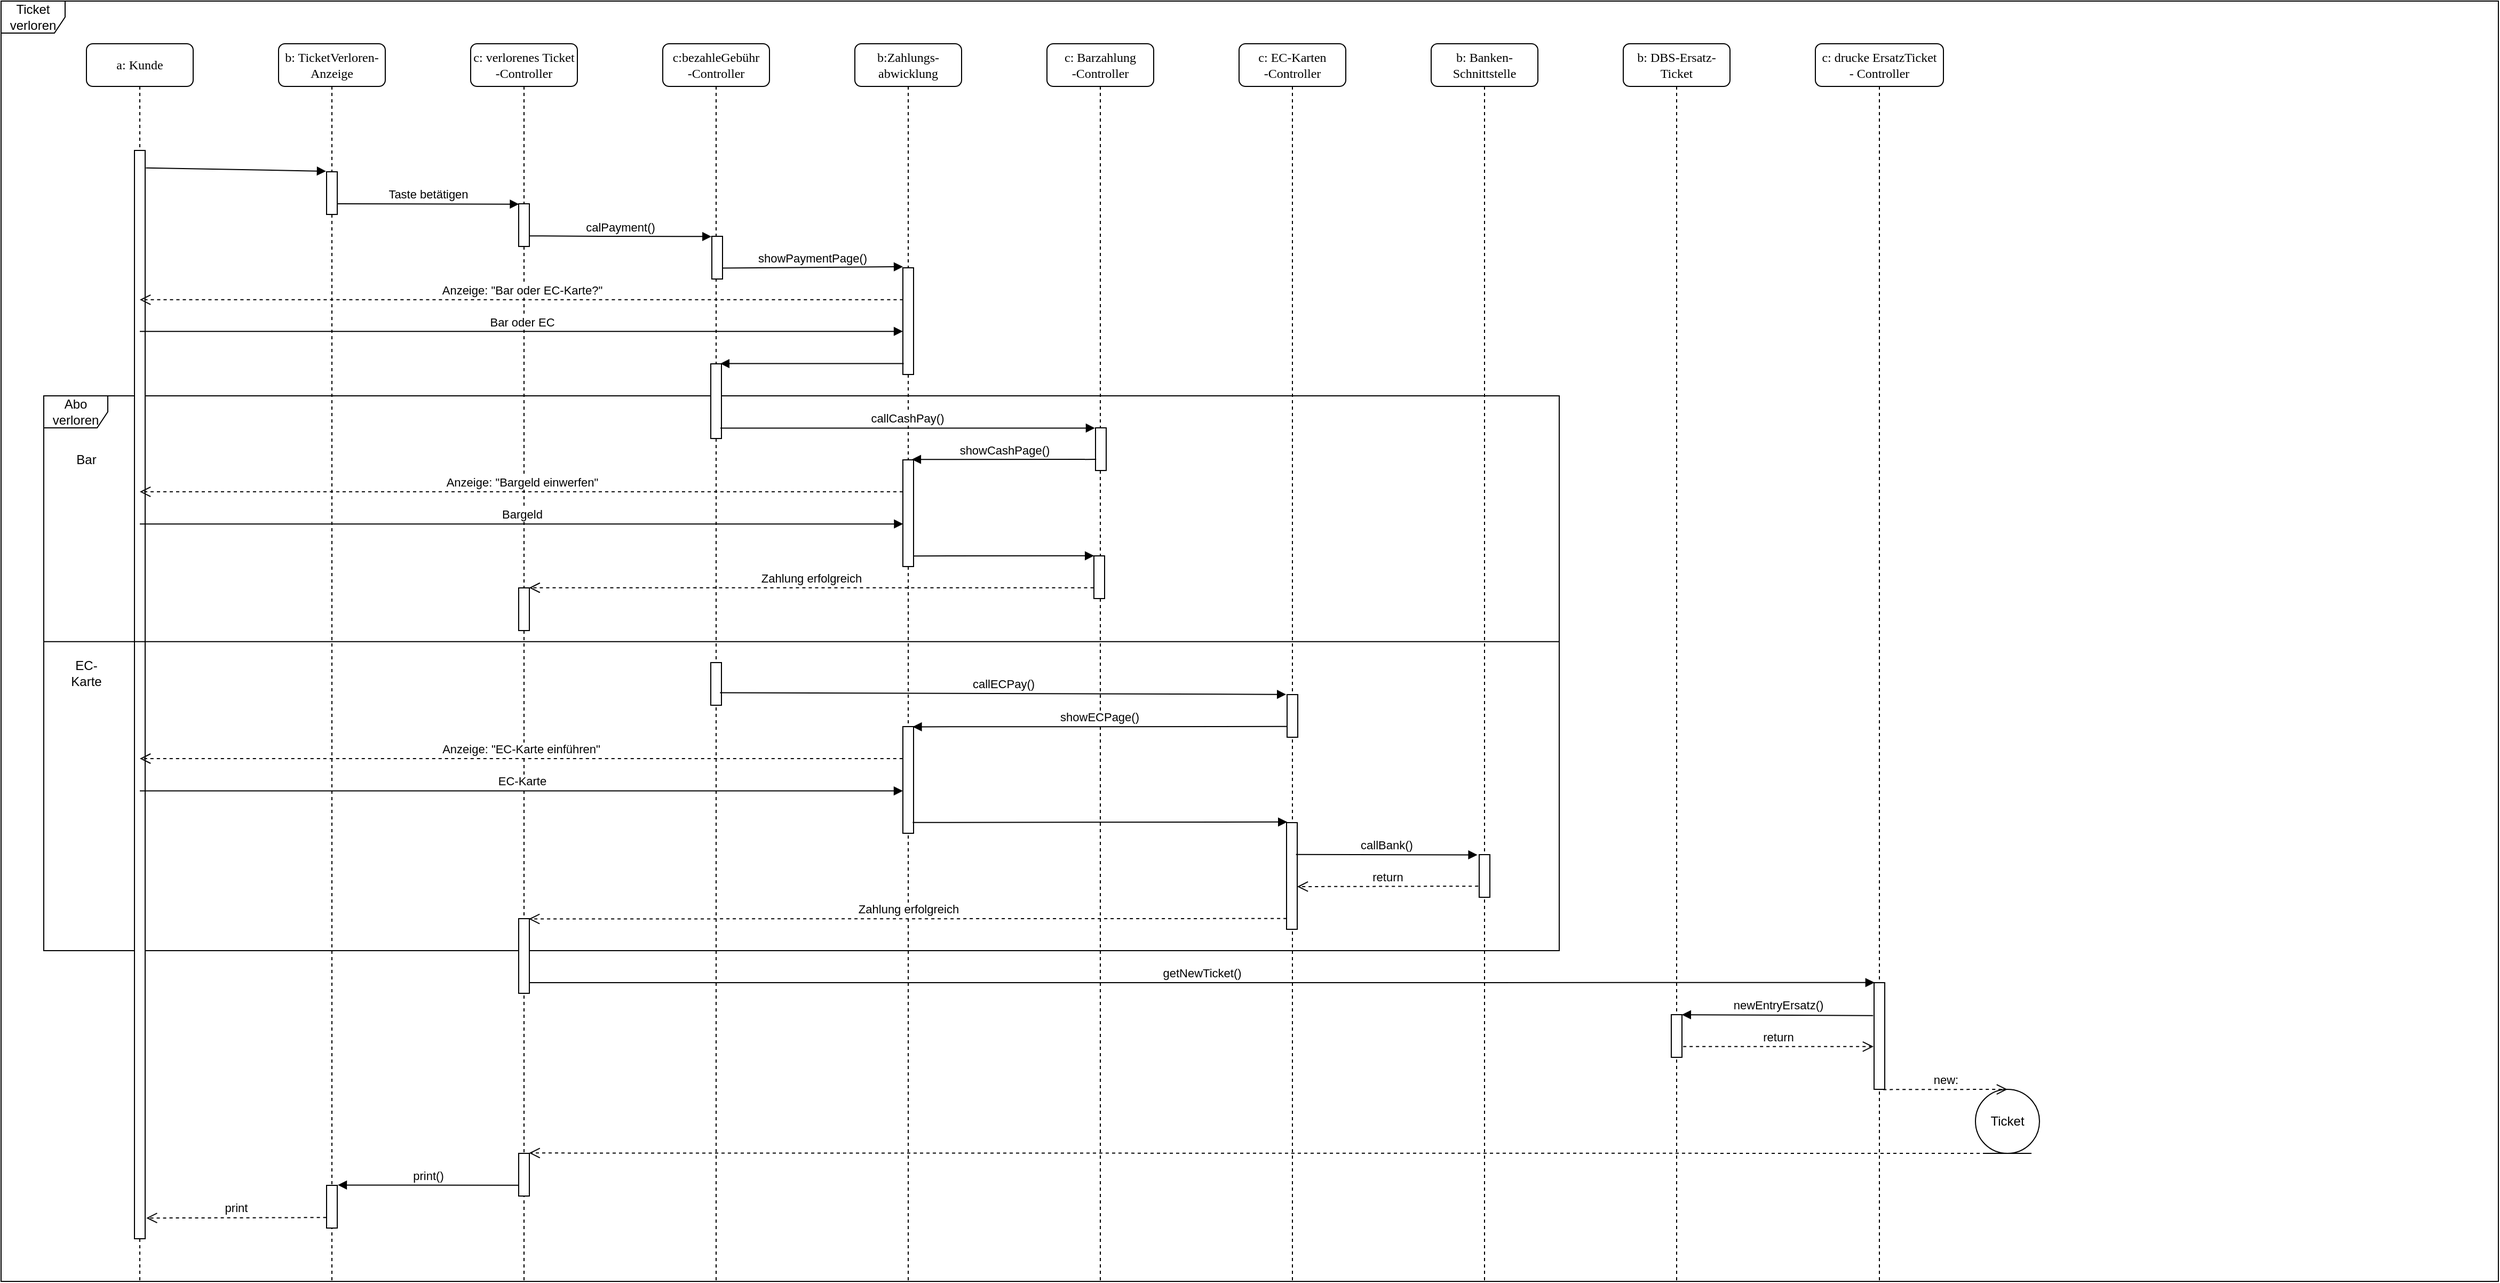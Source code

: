 <mxfile version="10.7.5" type="device"><diagram name="Page-1" id="13e1069c-82ec-6db2-03f1-153e76fe0fe0"><mxGraphModel dx="1123" dy="780" grid="1" gridSize="10" guides="1" tooltips="1" connect="1" arrows="1" fold="1" page="1" pageScale="1" pageWidth="1100" pageHeight="850" background="#ffffff" math="0" shadow="0"><root><mxCell id="0"/><mxCell id="1" parent="0"/><mxCell id="Q4IU02gw1JulgYiz2Iwk-69" value="Abo verloren&lt;br&gt;" style="shape=umlFrame;whiteSpace=wrap;html=1;" parent="1" vertex="1"><mxGeometry x="60" y="410" width="1420" height="520" as="geometry"/></mxCell><mxCell id="Q4IU02gw1JulgYiz2Iwk-24" value="Ticket&lt;br&gt;verloren&lt;br&gt;" style="shape=umlFrame;whiteSpace=wrap;html=1;" parent="1" vertex="1"><mxGeometry x="20" y="40" width="2340" height="1200" as="geometry"/></mxCell><mxCell id="7baba1c4bc27f4b0-2" value="b: TicketVerloren-Anzeige" style="shape=umlLifeline;perimeter=lifelinePerimeter;whiteSpace=wrap;html=1;container=1;collapsible=0;recursiveResize=0;outlineConnect=0;rounded=1;shadow=0;comic=0;labelBackgroundColor=none;strokeColor=#000000;strokeWidth=1;fillColor=#FFFFFF;fontFamily=Verdana;fontSize=12;fontColor=#000000;align=center;" parent="1" vertex="1"><mxGeometry x="280" y="80" width="100" height="1160" as="geometry"/></mxCell><mxCell id="7baba1c4bc27f4b0-10" value="" style="html=1;points=[];perimeter=orthogonalPerimeter;rounded=0;shadow=0;comic=0;labelBackgroundColor=none;strokeColor=#000000;strokeWidth=1;fillColor=#FFFFFF;fontFamily=Verdana;fontSize=12;fontColor=#000000;align=center;" parent="7baba1c4bc27f4b0-2" vertex="1"><mxGeometry x="45" y="120" width="10" height="40" as="geometry"/></mxCell><mxCell id="Q4IU02gw1JulgYiz2Iwk-105" value="" style="html=1;points=[];perimeter=orthogonalPerimeter;" parent="7baba1c4bc27f4b0-2" vertex="1"><mxGeometry x="45" y="1070" width="10" height="40" as="geometry"/></mxCell><mxCell id="7baba1c4bc27f4b0-3" value="c: verlorenes Ticket -Controller&lt;br&gt;" style="shape=umlLifeline;perimeter=lifelinePerimeter;whiteSpace=wrap;html=1;container=1;collapsible=0;recursiveResize=0;outlineConnect=0;rounded=1;shadow=0;comic=0;labelBackgroundColor=none;strokeColor=#000000;strokeWidth=1;fillColor=#FFFFFF;fontFamily=Verdana;fontSize=12;fontColor=#000000;align=center;" parent="1" vertex="1"><mxGeometry x="460" y="80" width="100" height="1160" as="geometry"/></mxCell><mxCell id="Q4IU02gw1JulgYiz2Iwk-51" value="" style="html=1;points=[];perimeter=orthogonalPerimeter;" parent="7baba1c4bc27f4b0-3" vertex="1"><mxGeometry x="45" y="150" width="10" height="40" as="geometry"/></mxCell><mxCell id="Q4IU02gw1JulgYiz2Iwk-81" value="" style="html=1;points=[];perimeter=orthogonalPerimeter;" parent="7baba1c4bc27f4b0-3" vertex="1"><mxGeometry x="45" y="510" width="10" height="40" as="geometry"/></mxCell><mxCell id="Q4IU02gw1JulgYiz2Iwk-96" value="" style="html=1;points=[];perimeter=orthogonalPerimeter;" parent="7baba1c4bc27f4b0-3" vertex="1"><mxGeometry x="45" y="820" width="10" height="70" as="geometry"/></mxCell><mxCell id="Q4IU02gw1JulgYiz2Iwk-104" value="" style="html=1;points=[];perimeter=orthogonalPerimeter;" parent="7baba1c4bc27f4b0-3" vertex="1"><mxGeometry x="45" y="1040" width="10" height="40" as="geometry"/></mxCell><mxCell id="7baba1c4bc27f4b0-5" value="c:bezahleGebühr&lt;br&gt;-Controller&lt;br&gt;" style="shape=umlLifeline;perimeter=lifelinePerimeter;whiteSpace=wrap;html=1;container=1;collapsible=0;recursiveResize=0;outlineConnect=0;rounded=1;shadow=0;comic=0;labelBackgroundColor=none;strokeColor=#000000;strokeWidth=1;fillColor=#FFFFFF;fontFamily=Verdana;fontSize=12;fontColor=#000000;align=center;size=40;" parent="1" vertex="1"><mxGeometry x="640" y="80" width="100" height="1160" as="geometry"/></mxCell><mxCell id="Q4IU02gw1JulgYiz2Iwk-61" value="" style="html=1;points=[];perimeter=orthogonalPerimeter;" parent="7baba1c4bc27f4b0-5" vertex="1"><mxGeometry x="46" y="180.5" width="10" height="40" as="geometry"/></mxCell><mxCell id="Q4IU02gw1JulgYiz2Iwk-67" value="" style="html=1;points=[];perimeter=orthogonalPerimeter;" parent="7baba1c4bc27f4b0-5" vertex="1"><mxGeometry x="45" y="300" width="10" height="70" as="geometry"/></mxCell><mxCell id="Q4IU02gw1JulgYiz2Iwk-84" value="" style="html=1;points=[];perimeter=orthogonalPerimeter;" parent="7baba1c4bc27f4b0-5" vertex="1"><mxGeometry x="45" y="580" width="10" height="40" as="geometry"/></mxCell><mxCell id="7baba1c4bc27f4b0-8" value="a: Kunde" style="shape=umlLifeline;perimeter=lifelinePerimeter;whiteSpace=wrap;html=1;container=1;collapsible=0;recursiveResize=0;outlineConnect=0;rounded=1;shadow=0;comic=0;labelBackgroundColor=none;strokeColor=#000000;strokeWidth=1;fillColor=#FFFFFF;fontFamily=Verdana;fontSize=12;fontColor=#000000;align=center;" parent="1" vertex="1"><mxGeometry x="100" y="80" width="100" height="1160" as="geometry"/></mxCell><mxCell id="7baba1c4bc27f4b0-9" value="" style="html=1;points=[];perimeter=orthogonalPerimeter;rounded=0;shadow=0;comic=0;labelBackgroundColor=none;strokeColor=#000000;strokeWidth=1;fillColor=#FFFFFF;fontFamily=Verdana;fontSize=12;fontColor=#000000;align=center;" parent="7baba1c4bc27f4b0-8" vertex="1"><mxGeometry x="45" y="100" width="10" height="1020" as="geometry"/></mxCell><mxCell id="Q4IU02gw1JulgYiz2Iwk-27" value="b:Zahlungs-&lt;br&gt;abwicklung&lt;br&gt;" style="shape=umlLifeline;perimeter=lifelinePerimeter;whiteSpace=wrap;html=1;container=1;collapsible=0;recursiveResize=0;outlineConnect=0;rounded=1;shadow=0;comic=0;labelBackgroundColor=none;strokeColor=#000000;strokeWidth=1;fillColor=#FFFFFF;fontFamily=Verdana;fontSize=12;fontColor=#000000;align=center;size=40;" parent="1" vertex="1"><mxGeometry x="820" y="80" width="100" height="1160" as="geometry"/></mxCell><mxCell id="Q4IU02gw1JulgYiz2Iwk-63" value="" style="html=1;points=[];perimeter=orthogonalPerimeter;" parent="Q4IU02gw1JulgYiz2Iwk-27" vertex="1"><mxGeometry x="45" y="210" width="10" height="100" as="geometry"/></mxCell><mxCell id="Q4IU02gw1JulgYiz2Iwk-73" value="" style="html=1;points=[];perimeter=orthogonalPerimeter;" parent="Q4IU02gw1JulgYiz2Iwk-27" vertex="1"><mxGeometry x="45" y="390" width="10" height="100" as="geometry"/></mxCell><mxCell id="Q4IU02gw1JulgYiz2Iwk-86" value="" style="html=1;points=[];perimeter=orthogonalPerimeter;" parent="Q4IU02gw1JulgYiz2Iwk-27" vertex="1"><mxGeometry x="45" y="640" width="10" height="100" as="geometry"/></mxCell><mxCell id="Q4IU02gw1JulgYiz2Iwk-29" value="c: Barzahlung&lt;br&gt;-Controller&lt;br&gt;" style="shape=umlLifeline;perimeter=lifelinePerimeter;whiteSpace=wrap;html=1;container=1;collapsible=0;recursiveResize=0;outlineConnect=0;rounded=1;shadow=0;comic=0;labelBackgroundColor=none;strokeColor=#000000;strokeWidth=1;fillColor=#FFFFFF;fontFamily=Verdana;fontSize=12;fontColor=#000000;align=center;size=40;" parent="1" vertex="1"><mxGeometry x="1000" y="80" width="100" height="1160" as="geometry"/></mxCell><mxCell id="Q4IU02gw1JulgYiz2Iwk-71" value="" style="html=1;points=[];perimeter=orthogonalPerimeter;" parent="Q4IU02gw1JulgYiz2Iwk-29" vertex="1"><mxGeometry x="45.5" y="360" width="10" height="40" as="geometry"/></mxCell><mxCell id="Q4IU02gw1JulgYiz2Iwk-79" value="" style="html=1;points=[];perimeter=orthogonalPerimeter;" parent="Q4IU02gw1JulgYiz2Iwk-29" vertex="1"><mxGeometry x="44" y="480" width="10" height="40" as="geometry"/></mxCell><mxCell id="Q4IU02gw1JulgYiz2Iwk-31" value="c: EC-Karten&lt;br&gt;-Controller&lt;br&gt;" style="shape=umlLifeline;perimeter=lifelinePerimeter;whiteSpace=wrap;html=1;container=1;collapsible=0;recursiveResize=0;outlineConnect=0;rounded=1;shadow=0;comic=0;labelBackgroundColor=none;strokeColor=#000000;strokeWidth=1;fillColor=#FFFFFF;fontFamily=Verdana;fontSize=12;fontColor=#000000;align=center;size=40;" parent="1" vertex="1"><mxGeometry x="1180" y="80" width="100" height="1160" as="geometry"/></mxCell><mxCell id="Q4IU02gw1JulgYiz2Iwk-85" value="" style="html=1;points=[];perimeter=orthogonalPerimeter;" parent="Q4IU02gw1JulgYiz2Iwk-31" vertex="1"><mxGeometry x="45" y="610" width="10" height="40" as="geometry"/></mxCell><mxCell id="Q4IU02gw1JulgYiz2Iwk-91" value="" style="html=1;points=[];perimeter=orthogonalPerimeter;" parent="Q4IU02gw1JulgYiz2Iwk-31" vertex="1"><mxGeometry x="44.5" y="730" width="10" height="100" as="geometry"/></mxCell><mxCell id="Q4IU02gw1JulgYiz2Iwk-33" value="b: Banken-&lt;br&gt;Schnittstelle&lt;br&gt;" style="shape=umlLifeline;perimeter=lifelinePerimeter;whiteSpace=wrap;html=1;container=1;collapsible=0;recursiveResize=0;outlineConnect=0;rounded=1;shadow=0;comic=0;labelBackgroundColor=none;strokeColor=#000000;strokeWidth=1;fillColor=#FFFFFF;fontFamily=Verdana;fontSize=12;fontColor=#000000;align=center;size=40;" parent="1" vertex="1"><mxGeometry x="1360" y="80" width="100" height="1160" as="geometry"/></mxCell><mxCell id="Q4IU02gw1JulgYiz2Iwk-93" value="" style="html=1;points=[];perimeter=orthogonalPerimeter;" parent="Q4IU02gw1JulgYiz2Iwk-33" vertex="1"><mxGeometry x="45" y="760" width="10" height="40" as="geometry"/></mxCell><mxCell id="Q4IU02gw1JulgYiz2Iwk-35" value="b: DBS-Ersatz-Ticket&lt;br&gt;" style="shape=umlLifeline;perimeter=lifelinePerimeter;whiteSpace=wrap;html=1;container=1;collapsible=0;recursiveResize=0;outlineConnect=0;rounded=1;shadow=0;comic=0;labelBackgroundColor=none;strokeColor=#000000;strokeWidth=1;fillColor=#FFFFFF;fontFamily=Verdana;fontSize=12;fontColor=#000000;align=center;size=40;" parent="1" vertex="1"><mxGeometry x="1540" y="80" width="100" height="1160" as="geometry"/></mxCell><mxCell id="Q4IU02gw1JulgYiz2Iwk-37" value="c: drucke ErsatzTicket&lt;br&gt;- Controller&lt;br&gt;" style="shape=umlLifeline;perimeter=lifelinePerimeter;whiteSpace=wrap;html=1;container=1;collapsible=0;recursiveResize=0;outlineConnect=0;rounded=1;shadow=0;comic=0;labelBackgroundColor=none;strokeColor=#000000;strokeWidth=1;fillColor=#FFFFFF;fontFamily=Verdana;fontSize=12;fontColor=#000000;align=center;size=40;" parent="1" vertex="1"><mxGeometry x="1720" y="80" width="120" height="1160" as="geometry"/></mxCell><mxCell id="Q4IU02gw1JulgYiz2Iwk-98" value="" style="html=1;points=[];perimeter=orthogonalPerimeter;" parent="Q4IU02gw1JulgYiz2Iwk-37" vertex="1"><mxGeometry x="55" y="880" width="10" height="100" as="geometry"/></mxCell><mxCell id="aV7lSK_e8EXgvvoLSdp4-4" value="" style="html=1;verticalAlign=bottom;endArrow=open;dashed=1;endSize=8;entryX=0.978;entryY=-0.008;entryDx=0;entryDy=0;entryPerimeter=0;" edge="1" parent="Q4IU02gw1JulgYiz2Iwk-37" target="Q4IU02gw1JulgYiz2Iwk-104"><mxGeometry relative="1" as="geometry"><mxPoint x="160" y="1040" as="sourcePoint"/><mxPoint x="-1200" y="1040" as="targetPoint"/></mxGeometry></mxCell><mxCell id="Q4IU02gw1JulgYiz2Iwk-44" value="Taste betätigen" style="html=1;verticalAlign=bottom;endArrow=block;entryX=0.032;entryY=0.009;entryDx=0;entryDy=0;entryPerimeter=0;" parent="1" target="Q4IU02gw1JulgYiz2Iwk-51" edge="1"><mxGeometry width="80" relative="1" as="geometry"><mxPoint x="335" y="230" as="sourcePoint"/><mxPoint x="415" y="230" as="targetPoint"/></mxGeometry></mxCell><mxCell id="Q4IU02gw1JulgYiz2Iwk-65" value="Anzeige: &quot;Bar oder EC-Karte?&quot;" style="html=1;verticalAlign=bottom;endArrow=open;dashed=1;endSize=8;exitX=0.022;exitY=0.299;exitDx=0;exitDy=0;exitPerimeter=0;" parent="1" source="Q4IU02gw1JulgYiz2Iwk-63" target="7baba1c4bc27f4b0-8" edge="1"><mxGeometry relative="1" as="geometry"><mxPoint x="1220" y="560" as="sourcePoint"/><mxPoint x="1140" y="560" as="targetPoint"/></mxGeometry></mxCell><mxCell id="Q4IU02gw1JulgYiz2Iwk-68" value="" style="html=1;verticalAlign=bottom;endArrow=block;entryX=0.889;entryY=-0.003;entryDx=0;entryDy=0;entryPerimeter=0;exitX=0.081;exitY=0.897;exitDx=0;exitDy=0;exitPerimeter=0;" parent="1" source="Q4IU02gw1JulgYiz2Iwk-63" target="Q4IU02gw1JulgYiz2Iwk-67" edge="1"><mxGeometry width="80" relative="1" as="geometry"><mxPoint x="1220" y="620" as="sourcePoint"/><mxPoint x="1210" y="620" as="targetPoint"/></mxGeometry></mxCell><mxCell id="Q4IU02gw1JulgYiz2Iwk-70" value="Bar" style="text;html=1;strokeColor=none;fillColor=none;align=center;verticalAlign=middle;whiteSpace=wrap;rounded=0;" parent="1" vertex="1"><mxGeometry x="80" y="460" width="40" height="20" as="geometry"/></mxCell><mxCell id="Q4IU02gw1JulgYiz2Iwk-75" value="showCashPage()" style="html=1;verticalAlign=bottom;endArrow=block;exitX=0.062;exitY=0.739;exitDx=0;exitDy=0;exitPerimeter=0;entryX=0.843;entryY=-0.004;entryDx=0;entryDy=0;entryPerimeter=0;" parent="1" source="Q4IU02gw1JulgYiz2Iwk-71" target="Q4IU02gw1JulgYiz2Iwk-73" edge="1"><mxGeometry width="80" relative="1" as="geometry"><mxPoint x="1400" y="710" as="sourcePoint"/><mxPoint x="1240" y="710" as="targetPoint"/><Array as="points"/></mxGeometry></mxCell><mxCell id="Q4IU02gw1JulgYiz2Iwk-76" value="Anzeige: &quot;Bargeld einwerfen&quot;" style="html=1;verticalAlign=bottom;endArrow=open;dashed=1;endSize=8;exitX=0;exitY=0.299;exitDx=0;exitDy=0;exitPerimeter=0;" parent="1" source="Q4IU02gw1JulgYiz2Iwk-73" target="7baba1c4bc27f4b0-8" edge="1"><mxGeometry relative="1" as="geometry"><mxPoint x="863" y="501" as="sourcePoint"/><mxPoint x="160" y="740" as="targetPoint"/></mxGeometry></mxCell><mxCell id="Q4IU02gw1JulgYiz2Iwk-77" value="Bargeld" style="html=1;verticalAlign=bottom;endArrow=block;entryX=0.026;entryY=0.601;entryDx=0;entryDy=0;entryPerimeter=0;" parent="1" source="7baba1c4bc27f4b0-8" target="Q4IU02gw1JulgYiz2Iwk-73" edge="1"><mxGeometry width="80" relative="1" as="geometry"><mxPoint x="155" y="770" as="sourcePoint"/><mxPoint x="1220" y="759" as="targetPoint"/></mxGeometry></mxCell><mxCell id="Q4IU02gw1JulgYiz2Iwk-78" value="" style="html=1;verticalAlign=bottom;endArrow=block;entryX=0.011;entryY=-0.003;entryDx=0;entryDy=0;entryPerimeter=0;exitX=0.978;exitY=0.901;exitDx=0;exitDy=0;exitPerimeter=0;" parent="1" source="Q4IU02gw1JulgYiz2Iwk-73" target="Q4IU02gw1JulgYiz2Iwk-79" edge="1"><mxGeometry width="80" relative="1" as="geometry"><mxPoint x="1250" y="800" as="sourcePoint"/><mxPoint x="1330" y="800" as="targetPoint"/></mxGeometry></mxCell><mxCell id="Q4IU02gw1JulgYiz2Iwk-82" value="" style="endArrow=none;html=1;entryX=0;entryY=0.443;entryDx=0;entryDy=0;entryPerimeter=0;exitX=1;exitY=0.443;exitDx=0;exitDy=0;exitPerimeter=0;" parent="1" source="Q4IU02gw1JulgYiz2Iwk-69" target="Q4IU02gw1JulgYiz2Iwk-69" edge="1"><mxGeometry width="50" height="50" relative="1" as="geometry"><mxPoint x="1830" y="640" as="sourcePoint"/><mxPoint x="410" y="900" as="targetPoint"/></mxGeometry></mxCell><mxCell id="Q4IU02gw1JulgYiz2Iwk-83" value="EC-Karte&lt;br&gt;" style="text;html=1;strokeColor=none;fillColor=none;align=center;verticalAlign=middle;whiteSpace=wrap;rounded=0;" parent="1" vertex="1"><mxGeometry x="80" y="660" width="40" height="20" as="geometry"/></mxCell><mxCell id="Q4IU02gw1JulgYiz2Iwk-88" value="showECPage()" style="html=1;verticalAlign=bottom;endArrow=block;exitX=-0.017;exitY=0.748;exitDx=0;exitDy=0;exitPerimeter=0;entryX=0.919;entryY=0.002;entryDx=0;entryDy=0;entryPerimeter=0;" parent="1" source="Q4IU02gw1JulgYiz2Iwk-85" target="Q4IU02gw1JulgYiz2Iwk-86" edge="1"><mxGeometry width="80" relative="1" as="geometry"><mxPoint x="1584" y="958" as="sourcePoint"/><mxPoint x="1240" y="960" as="targetPoint"/></mxGeometry></mxCell><mxCell id="Q4IU02gw1JulgYiz2Iwk-89" value="Anzeige: &quot;EC-Karte einführen&quot;" style="html=1;verticalAlign=bottom;endArrow=open;dashed=1;endSize=8;exitX=-0.011;exitY=0.3;exitDx=0;exitDy=0;exitPerimeter=0;" parent="1" source="Q4IU02gw1JulgYiz2Iwk-86" target="7baba1c4bc27f4b0-8" edge="1"><mxGeometry relative="1" as="geometry"><mxPoint x="1220" y="990" as="sourcePoint"/><mxPoint x="160" y="990" as="targetPoint"/></mxGeometry></mxCell><mxCell id="Q4IU02gw1JulgYiz2Iwk-92" value="" style="html=1;verticalAlign=bottom;endArrow=block;exitX=0.921;exitY=0.899;exitDx=0;exitDy=0;exitPerimeter=0;entryX=0.063;entryY=-0.006;entryDx=0;entryDy=0;entryPerimeter=0;" parent="1" source="Q4IU02gw1JulgYiz2Iwk-86" target="Q4IU02gw1JulgYiz2Iwk-91" edge="1"><mxGeometry width="80" relative="1" as="geometry"><mxPoint x="1240" y="1050" as="sourcePoint"/><mxPoint x="1580" y="1050" as="targetPoint"/></mxGeometry></mxCell><mxCell id="Q4IU02gw1JulgYiz2Iwk-95" value="return" style="html=1;verticalAlign=bottom;endArrow=open;dashed=1;endSize=8;exitX=-0.09;exitY=0.739;exitDx=0;exitDy=0;exitPerimeter=0;entryX=0.995;entryY=0.6;entryDx=0;entryDy=0;entryPerimeter=0;" parent="1" source="Q4IU02gw1JulgYiz2Iwk-93" target="Q4IU02gw1JulgYiz2Iwk-91" edge="1"><mxGeometry relative="1" as="geometry"><mxPoint x="1760" y="1110" as="sourcePoint"/><mxPoint x="1610" y="1110" as="targetPoint"/></mxGeometry></mxCell><mxCell id="Q4IU02gw1JulgYiz2Iwk-102" value="Ticket&lt;br&gt;" style="ellipse;shape=umlEntity;whiteSpace=wrap;html=1;" parent="1" vertex="1"><mxGeometry x="1870" y="1060" width="60" height="60" as="geometry"/></mxCell><mxCell id="Q4IU02gw1JulgYiz2Iwk-106" value="print()" style="html=1;verticalAlign=bottom;endArrow=block;entryX=1.048;entryY=-0.008;entryDx=0;entryDy=0;entryPerimeter=0;exitX=0.02;exitY=0.748;exitDx=0;exitDy=0;exitPerimeter=0;" parent="1" source="Q4IU02gw1JulgYiz2Iwk-104" target="Q4IU02gw1JulgYiz2Iwk-105" edge="1"><mxGeometry width="80" relative="1" as="geometry"><mxPoint x="500" y="1150" as="sourcePoint"/><mxPoint x="470" y="1320" as="targetPoint"/></mxGeometry></mxCell><mxCell id="Q4IU02gw1JulgYiz2Iwk-40" value="" style="html=1;verticalAlign=bottom;endArrow=block;exitX=1.071;exitY=0.016;exitDx=0;exitDy=0;exitPerimeter=0;entryX=-0.052;entryY=-0.013;entryDx=0;entryDy=0;entryPerimeter=0;" parent="1" source="7baba1c4bc27f4b0-9" target="7baba1c4bc27f4b0-10" edge="1"><mxGeometry width="80" relative="1" as="geometry"><mxPoint x="180" y="200" as="sourcePoint"/><mxPoint x="260" y="200" as="targetPoint"/></mxGeometry></mxCell><mxCell id="Q4IU02gw1JulgYiz2Iwk-62" value="calPayment()" style="html=1;verticalAlign=bottom;endArrow=block;exitX=0.881;exitY=0.751;exitDx=0;exitDy=0;exitPerimeter=0;entryX=-0.035;entryY=0.005;entryDx=0;entryDy=0;entryPerimeter=0;" parent="1" target="Q4IU02gw1JulgYiz2Iwk-61" edge="1"><mxGeometry width="80" relative="1" as="geometry"><mxPoint x="515.0" y="260.071" as="sourcePoint"/><mxPoint x="1031" y="260.5" as="targetPoint"/><Array as="points"><mxPoint x="591" y="260.5"/></Array></mxGeometry></mxCell><mxCell id="Q4IU02gw1JulgYiz2Iwk-64" value="showPaymentPage()" style="html=1;verticalAlign=bottom;endArrow=block;exitX=1;exitY=0.744;exitDx=0;exitDy=0;exitPerimeter=0;entryX=0.005;entryY=-0.01;entryDx=0;entryDy=0;entryPerimeter=0;" parent="1" source="Q4IU02gw1JulgYiz2Iwk-61" target="Q4IU02gw1JulgYiz2Iwk-63" edge="1"><mxGeometry width="80" relative="1" as="geometry"><mxPoint x="1060" y="530" as="sourcePoint"/><mxPoint x="1220" y="530" as="targetPoint"/></mxGeometry></mxCell><mxCell id="Q4IU02gw1JulgYiz2Iwk-72" value="callCashPay()" style="html=1;verticalAlign=bottom;endArrow=block;exitX=0.9;exitY=0.861;exitDx=0;exitDy=0;exitPerimeter=0;entryX=-0.052;entryY=0.006;entryDx=0;entryDy=0;entryPerimeter=0;" parent="1" source="Q4IU02gw1JulgYiz2Iwk-67" target="Q4IU02gw1JulgYiz2Iwk-71" edge="1"><mxGeometry width="80" relative="1" as="geometry"><mxPoint x="1060" y="680" as="sourcePoint"/><mxPoint x="1390" y="680" as="targetPoint"/></mxGeometry></mxCell><mxCell id="Q4IU02gw1JulgYiz2Iwk-87" value="callECPay()" style="html=1;verticalAlign=bottom;endArrow=block;entryX=-0.089;entryY=-0.004;entryDx=0;entryDy=0;entryPerimeter=0;exitX=0.862;exitY=0.706;exitDx=0;exitDy=0;exitPerimeter=0;" parent="1" source="Q4IU02gw1JulgYiz2Iwk-84" target="Q4IU02gw1JulgYiz2Iwk-85" edge="1"><mxGeometry width="80" relative="1" as="geometry"><mxPoint x="1070" y="930" as="sourcePoint"/><mxPoint x="1140" y="930" as="targetPoint"/></mxGeometry></mxCell><mxCell id="Q4IU02gw1JulgYiz2Iwk-90" value="EC-Karte" style="html=1;verticalAlign=bottom;endArrow=block;entryX=0;entryY=0.603;entryDx=0;entryDy=0;entryPerimeter=0;" parent="1" source="7baba1c4bc27f4b0-8" target="Q4IU02gw1JulgYiz2Iwk-86" edge="1"><mxGeometry width="80" relative="1" as="geometry"><mxPoint x="170" y="1020" as="sourcePoint"/><mxPoint x="1220" y="1020" as="targetPoint"/></mxGeometry></mxCell><mxCell id="Q4IU02gw1JulgYiz2Iwk-94" value="callBank()" style="html=1;verticalAlign=bottom;endArrow=block;exitX=0.881;exitY=0.299;exitDx=0;exitDy=0;exitPerimeter=0;entryX=-0.167;entryY=0.006;entryDx=0;entryDy=0;entryPerimeter=0;" parent="1" source="Q4IU02gw1JulgYiz2Iwk-91" target="Q4IU02gw1JulgYiz2Iwk-93" edge="1"><mxGeometry width="80" relative="1" as="geometry"><mxPoint x="1600" y="1080" as="sourcePoint"/><mxPoint x="1760" y="1080" as="targetPoint"/></mxGeometry></mxCell><mxCell id="Q4IU02gw1JulgYiz2Iwk-66" value="Bar oder EC" style="html=1;verticalAlign=bottom;endArrow=block;entryX=0.005;entryY=0.596;entryDx=0;entryDy=0;entryPerimeter=0;" parent="1" source="7baba1c4bc27f4b0-8" target="Q4IU02gw1JulgYiz2Iwk-63" edge="1"><mxGeometry width="80" relative="1" as="geometry"><mxPoint x="170" y="590" as="sourcePoint"/><mxPoint x="1210" y="590" as="targetPoint"/></mxGeometry></mxCell><mxCell id="Q4IU02gw1JulgYiz2Iwk-99" value="getNewTicket()" style="html=1;verticalAlign=bottom;endArrow=block;exitX=1.006;exitY=0.858;exitDx=0;exitDy=0;exitPerimeter=0;entryX=0.044;entryY=-0.001;entryDx=0;entryDy=0;entryPerimeter=0;" parent="1" source="Q4IU02gw1JulgYiz2Iwk-96" edge="1" target="Q4IU02gw1JulgYiz2Iwk-98"><mxGeometry width="80" relative="1" as="geometry"><mxPoint x="520" y="930" as="sourcePoint"/><mxPoint x="1765" y="960" as="targetPoint"/></mxGeometry></mxCell><mxCell id="Q4IU02gw1JulgYiz2Iwk-113" value="newEntryErsatz()" style="html=1;verticalAlign=bottom;endArrow=block;exitX=-0.09;exitY=0.309;exitDx=0;exitDy=0;exitPerimeter=0;entryX=0.991;entryY=0.002;entryDx=0;entryDy=0;entryPerimeter=0;" parent="1" source="Q4IU02gw1JulgYiz2Iwk-98" target="Q4IU02gw1JulgYiz2Iwk-112" edge="1"><mxGeometry width="80" relative="1" as="geometry"><mxPoint x="1660" y="960" as="sourcePoint"/><mxPoint x="1600" y="959" as="targetPoint"/></mxGeometry></mxCell><mxCell id="Q4IU02gw1JulgYiz2Iwk-114" value="return" style="html=1;verticalAlign=bottom;endArrow=open;dashed=1;endSize=8;entryX=-0.052;entryY=0.599;entryDx=0;entryDy=0;entryPerimeter=0;exitX=1.11;exitY=0.746;exitDx=0;exitDy=0;exitPerimeter=0;" parent="1" source="Q4IU02gw1JulgYiz2Iwk-112" target="Q4IU02gw1JulgYiz2Iwk-98" edge="1"><mxGeometry relative="1" as="geometry"><mxPoint x="1610" y="1000" as="sourcePoint"/><mxPoint x="1670" y="1000" as="targetPoint"/></mxGeometry></mxCell><mxCell id="Q4IU02gw1JulgYiz2Iwk-112" value="" style="html=1;points=[];perimeter=orthogonalPerimeter;" parent="1" vertex="1"><mxGeometry x="1585" y="990" width="10" height="40" as="geometry"/></mxCell><mxCell id="aV7lSK_e8EXgvvoLSdp4-1" value="Zahlung erfolgreich" style="html=1;verticalAlign=bottom;endArrow=open;dashed=1;endSize=8;exitX=-0.026;exitY=0.748;exitDx=0;exitDy=0;exitPerimeter=0;entryX=0.978;entryY=-0.003;entryDx=0;entryDy=0;entryPerimeter=0;" edge="1" parent="1" source="Q4IU02gw1JulgYiz2Iwk-79" target="Q4IU02gw1JulgYiz2Iwk-81"><mxGeometry relative="1" as="geometry"><mxPoint x="1040" y="590" as="sourcePoint"/><mxPoint x="520" y="590" as="targetPoint"/></mxGeometry></mxCell><mxCell id="aV7lSK_e8EXgvvoLSdp4-2" value="Zahlung erfolgreich" style="html=1;verticalAlign=bottom;endArrow=open;dashed=1;endSize=8;exitX=0.006;exitY=0.899;exitDx=0;exitDy=0;exitPerimeter=0;entryX=0.948;entryY=0.004;entryDx=0;entryDy=0;entryPerimeter=0;" edge="1" parent="1" source="Q4IU02gw1JulgYiz2Iwk-91" target="Q4IU02gw1JulgYiz2Iwk-96"><mxGeometry relative="1" as="geometry"><mxPoint x="1220" y="900" as="sourcePoint"/><mxPoint x="520" y="900" as="targetPoint"/></mxGeometry></mxCell><mxCell id="aV7lSK_e8EXgvvoLSdp4-3" value="new:" style="html=1;verticalAlign=bottom;endArrow=open;dashed=1;endSize=8;entryX=0.5;entryY=0;entryDx=0;entryDy=0;exitX=0.862;exitY=1.002;exitDx=0;exitDy=0;exitPerimeter=0;" edge="1" parent="1" source="Q4IU02gw1JulgYiz2Iwk-98" target="Q4IU02gw1JulgYiz2Iwk-102"><mxGeometry relative="1" as="geometry"><mxPoint x="1860" y="1060" as="sourcePoint"/><mxPoint x="1780" y="1060" as="targetPoint"/></mxGeometry></mxCell><mxCell id="aV7lSK_e8EXgvvoLSdp4-6" value="print" style="html=1;verticalAlign=bottom;endArrow=open;dashed=1;endSize=8;exitX=-0.022;exitY=0.753;exitDx=0;exitDy=0;exitPerimeter=0;entryX=1.111;entryY=0.981;entryDx=0;entryDy=0;entryPerimeter=0;" edge="1" parent="1" source="Q4IU02gw1JulgYiz2Iwk-105" target="7baba1c4bc27f4b0-9"><mxGeometry relative="1" as="geometry"><mxPoint x="320" y="1180" as="sourcePoint"/><mxPoint x="240" y="1180" as="targetPoint"/></mxGeometry></mxCell></root></mxGraphModel></diagram></mxfile>
